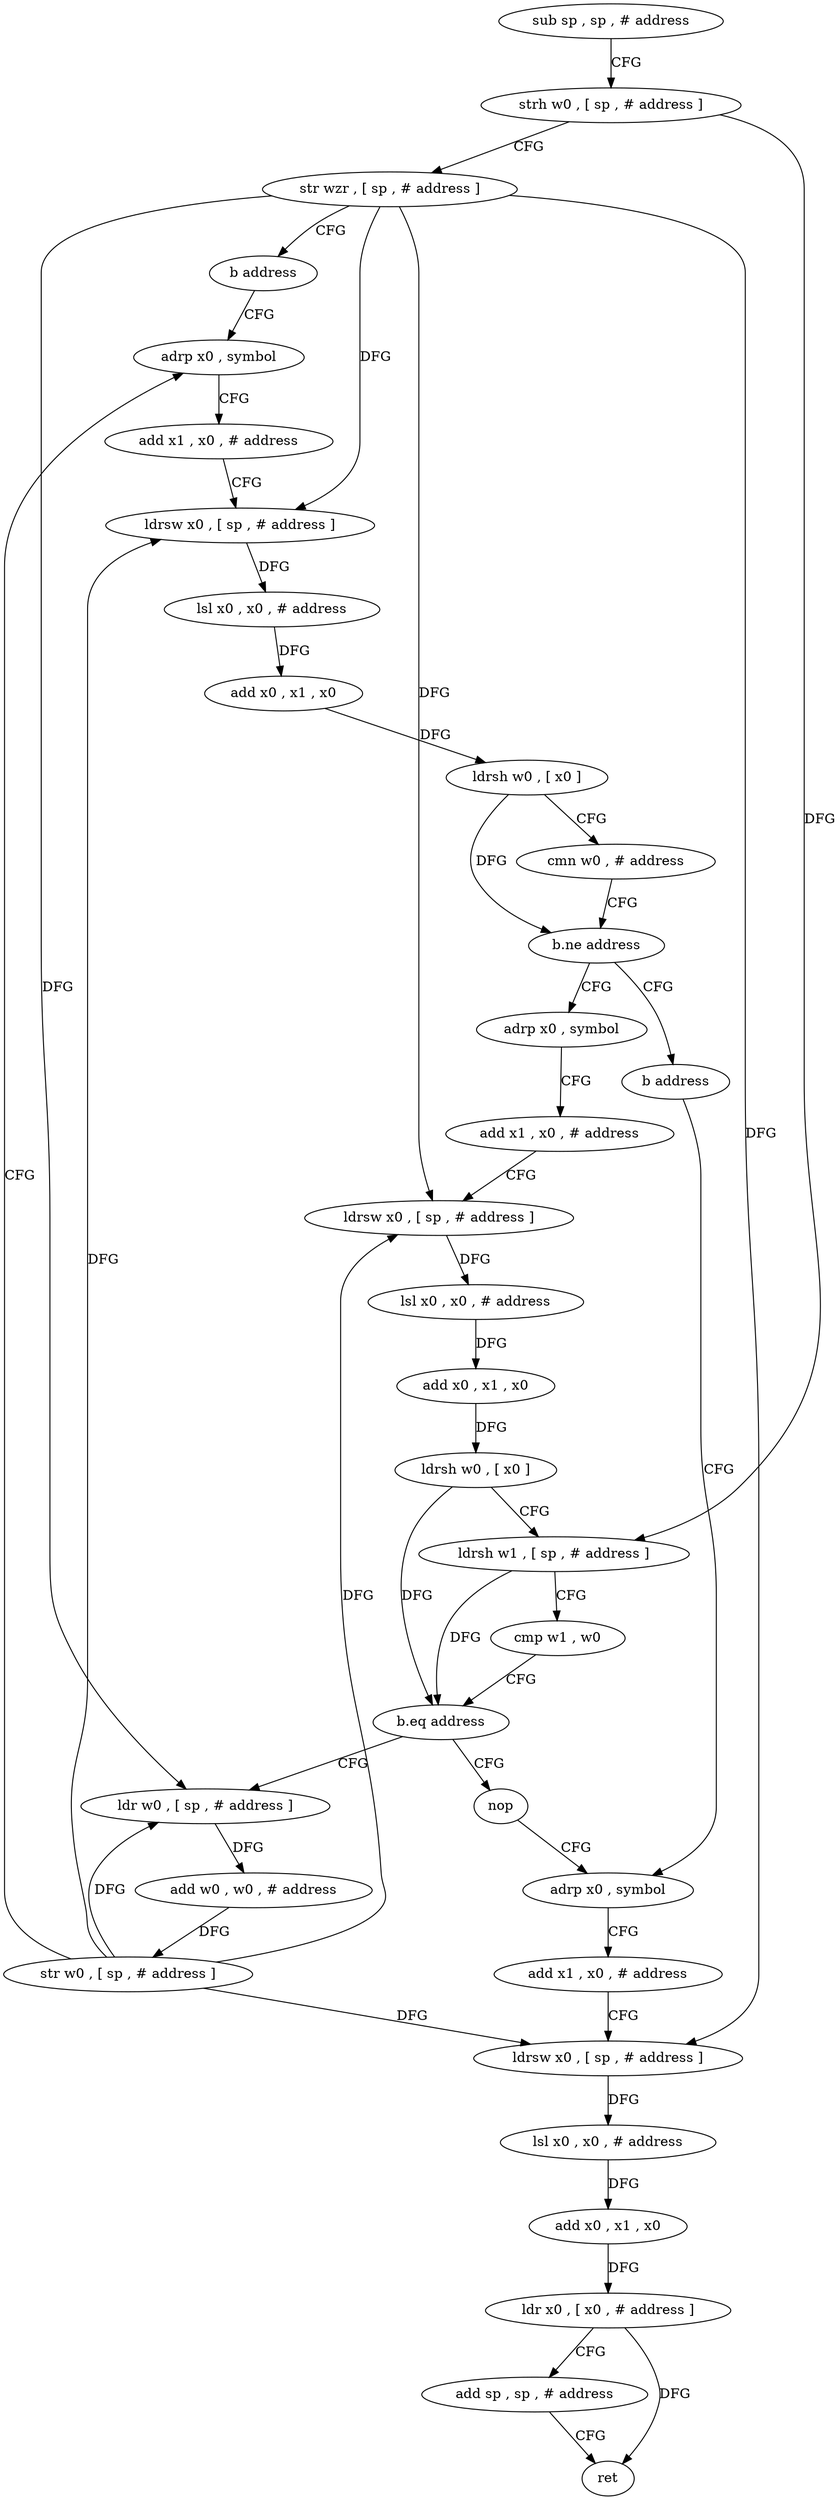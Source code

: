 digraph "func" {
"4239780" [label = "sub sp , sp , # address" ]
"4239784" [label = "strh w0 , [ sp , # address ]" ]
"4239788" [label = "str wzr , [ sp , # address ]" ]
"4239792" [label = "b address" ]
"4239844" [label = "adrp x0 , symbol" ]
"4239848" [label = "add x1 , x0 , # address" ]
"4239852" [label = "ldrsw x0 , [ sp , # address ]" ]
"4239856" [label = "lsl x0 , x0 , # address" ]
"4239860" [label = "add x0 , x1 , x0" ]
"4239864" [label = "ldrsh w0 , [ x0 ]" ]
"4239868" [label = "cmn w0 , # address" ]
"4239872" [label = "b.ne address" ]
"4239796" [label = "adrp x0 , symbol" ]
"4239876" [label = "b address" ]
"4239800" [label = "add x1 , x0 , # address" ]
"4239804" [label = "ldrsw x0 , [ sp , # address ]" ]
"4239808" [label = "lsl x0 , x0 , # address" ]
"4239812" [label = "add x0 , x1 , x0" ]
"4239816" [label = "ldrsh w0 , [ x0 ]" ]
"4239820" [label = "ldrsh w1 , [ sp , # address ]" ]
"4239824" [label = "cmp w1 , w0" ]
"4239828" [label = "b.eq address" ]
"4239880" [label = "nop" ]
"4239832" [label = "ldr w0 , [ sp , # address ]" ]
"4239884" [label = "adrp x0 , symbol" ]
"4239836" [label = "add w0 , w0 , # address" ]
"4239840" [label = "str w0 , [ sp , # address ]" ]
"4239888" [label = "add x1 , x0 , # address" ]
"4239892" [label = "ldrsw x0 , [ sp , # address ]" ]
"4239896" [label = "lsl x0 , x0 , # address" ]
"4239900" [label = "add x0 , x1 , x0" ]
"4239904" [label = "ldr x0 , [ x0 , # address ]" ]
"4239908" [label = "add sp , sp , # address" ]
"4239912" [label = "ret" ]
"4239780" -> "4239784" [ label = "CFG" ]
"4239784" -> "4239788" [ label = "CFG" ]
"4239784" -> "4239820" [ label = "DFG" ]
"4239788" -> "4239792" [ label = "CFG" ]
"4239788" -> "4239852" [ label = "DFG" ]
"4239788" -> "4239804" [ label = "DFG" ]
"4239788" -> "4239832" [ label = "DFG" ]
"4239788" -> "4239892" [ label = "DFG" ]
"4239792" -> "4239844" [ label = "CFG" ]
"4239844" -> "4239848" [ label = "CFG" ]
"4239848" -> "4239852" [ label = "CFG" ]
"4239852" -> "4239856" [ label = "DFG" ]
"4239856" -> "4239860" [ label = "DFG" ]
"4239860" -> "4239864" [ label = "DFG" ]
"4239864" -> "4239868" [ label = "CFG" ]
"4239864" -> "4239872" [ label = "DFG" ]
"4239868" -> "4239872" [ label = "CFG" ]
"4239872" -> "4239796" [ label = "CFG" ]
"4239872" -> "4239876" [ label = "CFG" ]
"4239796" -> "4239800" [ label = "CFG" ]
"4239876" -> "4239884" [ label = "CFG" ]
"4239800" -> "4239804" [ label = "CFG" ]
"4239804" -> "4239808" [ label = "DFG" ]
"4239808" -> "4239812" [ label = "DFG" ]
"4239812" -> "4239816" [ label = "DFG" ]
"4239816" -> "4239820" [ label = "CFG" ]
"4239816" -> "4239828" [ label = "DFG" ]
"4239820" -> "4239824" [ label = "CFG" ]
"4239820" -> "4239828" [ label = "DFG" ]
"4239824" -> "4239828" [ label = "CFG" ]
"4239828" -> "4239880" [ label = "CFG" ]
"4239828" -> "4239832" [ label = "CFG" ]
"4239880" -> "4239884" [ label = "CFG" ]
"4239832" -> "4239836" [ label = "DFG" ]
"4239884" -> "4239888" [ label = "CFG" ]
"4239836" -> "4239840" [ label = "DFG" ]
"4239840" -> "4239844" [ label = "CFG" ]
"4239840" -> "4239852" [ label = "DFG" ]
"4239840" -> "4239804" [ label = "DFG" ]
"4239840" -> "4239832" [ label = "DFG" ]
"4239840" -> "4239892" [ label = "DFG" ]
"4239888" -> "4239892" [ label = "CFG" ]
"4239892" -> "4239896" [ label = "DFG" ]
"4239896" -> "4239900" [ label = "DFG" ]
"4239900" -> "4239904" [ label = "DFG" ]
"4239904" -> "4239908" [ label = "CFG" ]
"4239904" -> "4239912" [ label = "DFG" ]
"4239908" -> "4239912" [ label = "CFG" ]
}
